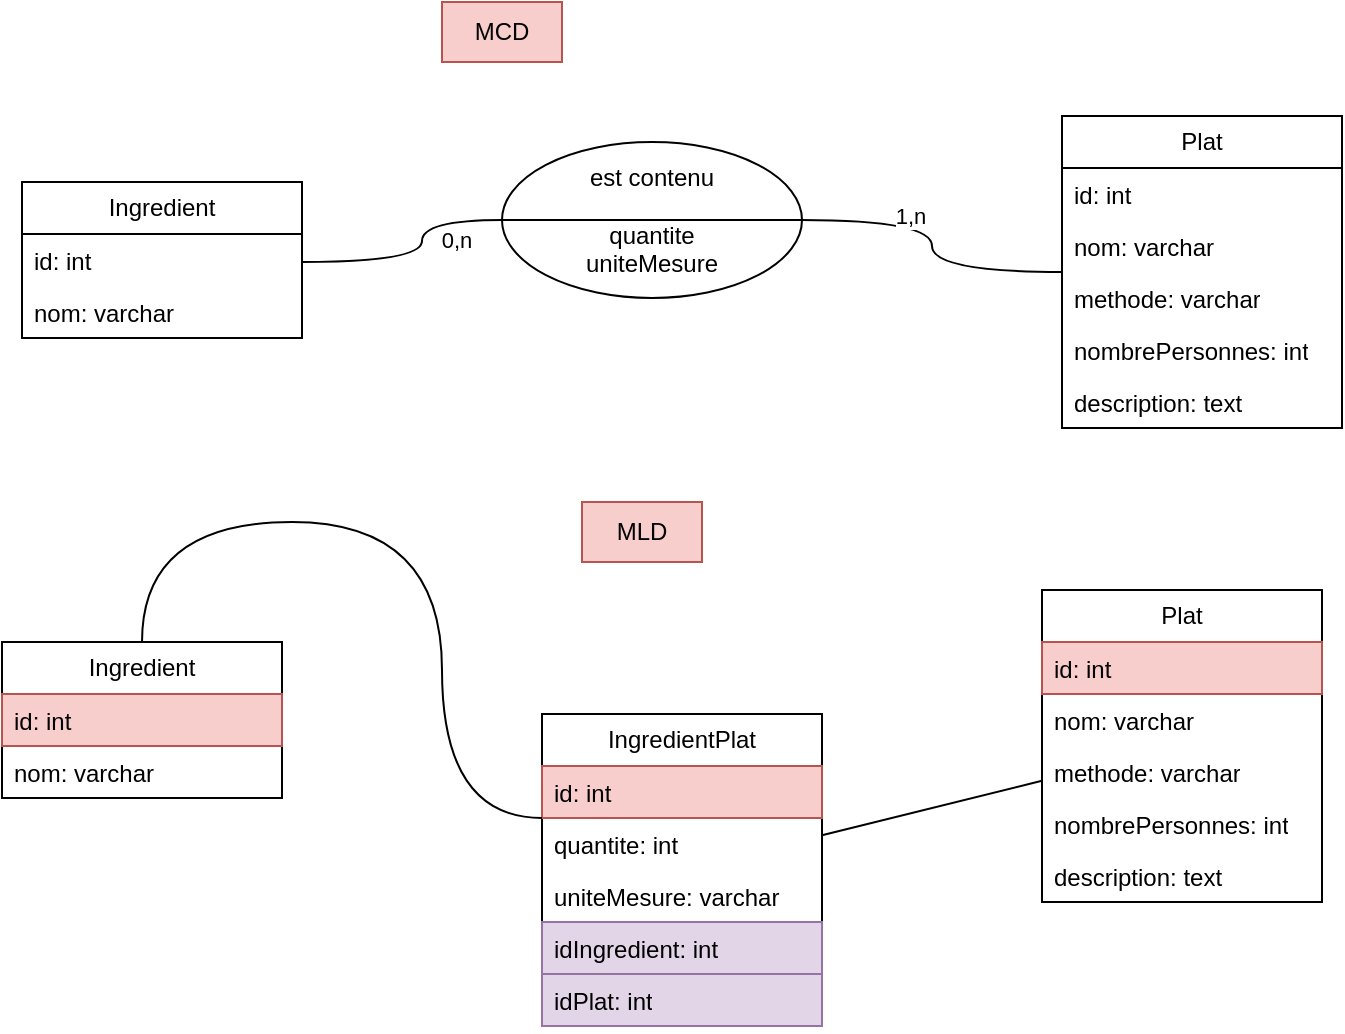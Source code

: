 <mxfile version="24.4.0" type="device" pages="3">
  <diagram name="exercice 2" id="755x-GEEBEZUctSTXOVb">
    <mxGraphModel dx="1036" dy="614" grid="1" gridSize="10" guides="1" tooltips="1" connect="1" arrows="1" fold="1" page="1" pageScale="1" pageWidth="850" pageHeight="1100" math="0" shadow="0">
      <root>
        <mxCell id="0" />
        <mxCell id="1" parent="0" />
        <mxCell id="w4UnVxj4A7zR07mXOt36-1" value="Ingredient" style="swimlane;fontStyle=0;childLayout=stackLayout;horizontal=1;startSize=26;fillColor=none;horizontalStack=0;resizeParent=1;resizeParentMax=0;resizeLast=0;collapsible=1;marginBottom=0;whiteSpace=wrap;html=1;" parent="1" vertex="1">
          <mxGeometry x="50" y="180" width="140" height="78" as="geometry" />
        </mxCell>
        <mxCell id="w4UnVxj4A7zR07mXOt36-2" value="id: int" style="text;strokeColor=none;fillColor=none;align=left;verticalAlign=top;spacingLeft=4;spacingRight=4;overflow=hidden;rotatable=0;points=[[0,0.5],[1,0.5]];portConstraint=eastwest;whiteSpace=wrap;html=1;" parent="w4UnVxj4A7zR07mXOt36-1" vertex="1">
          <mxGeometry y="26" width="140" height="26" as="geometry" />
        </mxCell>
        <mxCell id="w4UnVxj4A7zR07mXOt36-3" value="nom: varchar" style="text;strokeColor=none;fillColor=none;align=left;verticalAlign=top;spacingLeft=4;spacingRight=4;overflow=hidden;rotatable=0;points=[[0,0.5],[1,0.5]];portConstraint=eastwest;whiteSpace=wrap;html=1;" parent="w4UnVxj4A7zR07mXOt36-1" vertex="1">
          <mxGeometry y="52" width="140" height="26" as="geometry" />
        </mxCell>
        <mxCell id="w4UnVxj4A7zR07mXOt36-5" value="Plat" style="swimlane;fontStyle=0;childLayout=stackLayout;horizontal=1;startSize=26;fillColor=none;horizontalStack=0;resizeParent=1;resizeParentMax=0;resizeLast=0;collapsible=1;marginBottom=0;whiteSpace=wrap;html=1;" parent="1" vertex="1">
          <mxGeometry x="570" y="147" width="140" height="156" as="geometry" />
        </mxCell>
        <mxCell id="w4UnVxj4A7zR07mXOt36-6" value="id: int" style="text;strokeColor=none;fillColor=none;align=left;verticalAlign=top;spacingLeft=4;spacingRight=4;overflow=hidden;rotatable=0;points=[[0,0.5],[1,0.5]];portConstraint=eastwest;whiteSpace=wrap;html=1;" parent="w4UnVxj4A7zR07mXOt36-5" vertex="1">
          <mxGeometry y="26" width="140" height="26" as="geometry" />
        </mxCell>
        <mxCell id="w4UnVxj4A7zR07mXOt36-7" value="nom: varchar" style="text;strokeColor=none;fillColor=none;align=left;verticalAlign=top;spacingLeft=4;spacingRight=4;overflow=hidden;rotatable=0;points=[[0,0.5],[1,0.5]];portConstraint=eastwest;whiteSpace=wrap;html=1;" parent="w4UnVxj4A7zR07mXOt36-5" vertex="1">
          <mxGeometry y="52" width="140" height="26" as="geometry" />
        </mxCell>
        <mxCell id="w4UnVxj4A7zR07mXOt36-8" value="methode: varchar" style="text;strokeColor=none;fillColor=none;align=left;verticalAlign=top;spacingLeft=4;spacingRight=4;overflow=hidden;rotatable=0;points=[[0,0.5],[1,0.5]];portConstraint=eastwest;whiteSpace=wrap;html=1;" parent="w4UnVxj4A7zR07mXOt36-5" vertex="1">
          <mxGeometry y="78" width="140" height="26" as="geometry" />
        </mxCell>
        <mxCell id="w4UnVxj4A7zR07mXOt36-36" value="nombrePersonnes: int" style="text;strokeColor=none;fillColor=none;align=left;verticalAlign=top;spacingLeft=4;spacingRight=4;overflow=hidden;rotatable=0;points=[[0,0.5],[1,0.5]];portConstraint=eastwest;whiteSpace=wrap;html=1;" parent="w4UnVxj4A7zR07mXOt36-5" vertex="1">
          <mxGeometry y="104" width="140" height="26" as="geometry" />
        </mxCell>
        <mxCell id="w4UnVxj4A7zR07mXOt36-34" value="description: text" style="text;strokeColor=none;fillColor=none;align=left;verticalAlign=top;spacingLeft=4;spacingRight=4;overflow=hidden;rotatable=0;points=[[0,0.5],[1,0.5]];portConstraint=eastwest;whiteSpace=wrap;html=1;" parent="w4UnVxj4A7zR07mXOt36-5" vertex="1">
          <mxGeometry y="130" width="140" height="26" as="geometry" />
        </mxCell>
        <mxCell id="w4UnVxj4A7zR07mXOt36-9" value="est contenu&lt;div&gt;&lt;br&gt;&lt;/div&gt;&lt;div&gt;quantite&lt;/div&gt;&lt;div&gt;uniteMesure&lt;/div&gt;" style="shape=lineEllipse;perimeter=ellipsePerimeter;whiteSpace=wrap;html=1;backgroundOutline=1;" parent="1" vertex="1">
          <mxGeometry x="290" y="160" width="150" height="78" as="geometry" />
        </mxCell>
        <mxCell id="w4UnVxj4A7zR07mXOt36-10" value="" style="endArrow=none;html=1;rounded=0;edgeStyle=orthogonalEdgeStyle;curved=1;" parent="1" source="w4UnVxj4A7zR07mXOt36-9" target="w4UnVxj4A7zR07mXOt36-5" edge="1">
          <mxGeometry width="50" height="50" relative="1" as="geometry">
            <mxPoint x="400" y="330" as="sourcePoint" />
            <mxPoint x="450" y="280" as="targetPoint" />
          </mxGeometry>
        </mxCell>
        <mxCell id="w4UnVxj4A7zR07mXOt36-11" value="1,n" style="edgeLabel;html=1;align=center;verticalAlign=middle;resizable=0;points=[];" parent="w4UnVxj4A7zR07mXOt36-10" vertex="1" connectable="0">
          <mxGeometry x="-0.309" y="2" relative="1" as="geometry">
            <mxPoint as="offset" />
          </mxGeometry>
        </mxCell>
        <mxCell id="w4UnVxj4A7zR07mXOt36-12" value="" style="endArrow=none;html=1;rounded=0;endFill=0;edgeStyle=orthogonalEdgeStyle;curved=1;" parent="1" source="w4UnVxj4A7zR07mXOt36-1" target="w4UnVxj4A7zR07mXOt36-9" edge="1">
          <mxGeometry width="50" height="50" relative="1" as="geometry">
            <mxPoint x="340" y="384.034" as="sourcePoint" />
            <mxPoint x="455" y="270" as="targetPoint" />
            <Array as="points">
              <mxPoint x="250" y="220" />
            </Array>
          </mxGeometry>
        </mxCell>
        <mxCell id="w4UnVxj4A7zR07mXOt36-13" value="0,n" style="edgeLabel;html=1;align=center;verticalAlign=middle;resizable=0;points=[];" parent="w4UnVxj4A7zR07mXOt36-12" vertex="1" connectable="0">
          <mxGeometry x="0.174" y="-17" relative="1" as="geometry">
            <mxPoint as="offset" />
          </mxGeometry>
        </mxCell>
        <mxCell id="w4UnVxj4A7zR07mXOt36-16" value="MCD" style="text;html=1;align=center;verticalAlign=middle;whiteSpace=wrap;rounded=0;fillColor=#f8cecc;strokeColor=#b85450;" parent="1" vertex="1">
          <mxGeometry x="260" y="90" width="60" height="30" as="geometry" />
        </mxCell>
        <mxCell id="w4UnVxj4A7zR07mXOt36-17" value="MLD" style="text;html=1;align=center;verticalAlign=middle;whiteSpace=wrap;rounded=0;fillColor=#f8cecc;strokeColor=#b85450;" parent="1" vertex="1">
          <mxGeometry x="330" y="340" width="60" height="30" as="geometry" />
        </mxCell>
        <mxCell id="w4UnVxj4A7zR07mXOt36-18" value="Ingredient" style="swimlane;fontStyle=0;childLayout=stackLayout;horizontal=1;startSize=26;fillColor=none;horizontalStack=0;resizeParent=1;resizeParentMax=0;resizeLast=0;collapsible=1;marginBottom=0;whiteSpace=wrap;html=1;" parent="1" vertex="1">
          <mxGeometry x="40" y="410" width="140" height="78" as="geometry" />
        </mxCell>
        <mxCell id="w4UnVxj4A7zR07mXOt36-19" value="id: int" style="text;strokeColor=#b85450;fillColor=#f8cecc;align=left;verticalAlign=top;spacingLeft=4;spacingRight=4;overflow=hidden;rotatable=0;points=[[0,0.5],[1,0.5]];portConstraint=eastwest;whiteSpace=wrap;html=1;" parent="w4UnVxj4A7zR07mXOt36-18" vertex="1">
          <mxGeometry y="26" width="140" height="26" as="geometry" />
        </mxCell>
        <mxCell id="w4UnVxj4A7zR07mXOt36-20" value="nom: varchar" style="text;strokeColor=none;fillColor=none;align=left;verticalAlign=top;spacingLeft=4;spacingRight=4;overflow=hidden;rotatable=0;points=[[0,0.5],[1,0.5]];portConstraint=eastwest;whiteSpace=wrap;html=1;" parent="w4UnVxj4A7zR07mXOt36-18" vertex="1">
          <mxGeometry y="52" width="140" height="26" as="geometry" />
        </mxCell>
        <mxCell id="w4UnVxj4A7zR07mXOt36-21" value="Plat" style="swimlane;fontStyle=0;childLayout=stackLayout;horizontal=1;startSize=26;fillColor=none;horizontalStack=0;resizeParent=1;resizeParentMax=0;resizeLast=0;collapsible=1;marginBottom=0;whiteSpace=wrap;html=1;" parent="1" vertex="1">
          <mxGeometry x="560" y="384" width="140" height="156" as="geometry" />
        </mxCell>
        <mxCell id="w4UnVxj4A7zR07mXOt36-22" value="id: int" style="text;strokeColor=#b85450;fillColor=#f8cecc;align=left;verticalAlign=top;spacingLeft=4;spacingRight=4;overflow=hidden;rotatable=0;points=[[0,0.5],[1,0.5]];portConstraint=eastwest;whiteSpace=wrap;html=1;" parent="w4UnVxj4A7zR07mXOt36-21" vertex="1">
          <mxGeometry y="26" width="140" height="26" as="geometry" />
        </mxCell>
        <mxCell id="w4UnVxj4A7zR07mXOt36-23" value="nom: varchar" style="text;strokeColor=none;fillColor=none;align=left;verticalAlign=top;spacingLeft=4;spacingRight=4;overflow=hidden;rotatable=0;points=[[0,0.5],[1,0.5]];portConstraint=eastwest;whiteSpace=wrap;html=1;" parent="w4UnVxj4A7zR07mXOt36-21" vertex="1">
          <mxGeometry y="52" width="140" height="26" as="geometry" />
        </mxCell>
        <mxCell id="w4UnVxj4A7zR07mXOt36-35" value="methode: varchar" style="text;strokeColor=none;fillColor=none;align=left;verticalAlign=top;spacingLeft=4;spacingRight=4;overflow=hidden;rotatable=0;points=[[0,0.5],[1,0.5]];portConstraint=eastwest;whiteSpace=wrap;html=1;" parent="w4UnVxj4A7zR07mXOt36-21" vertex="1">
          <mxGeometry y="78" width="140" height="26" as="geometry" />
        </mxCell>
        <mxCell id="w4UnVxj4A7zR07mXOt36-37" value="nombrePersonnes: int" style="text;strokeColor=none;fillColor=none;align=left;verticalAlign=top;spacingLeft=4;spacingRight=4;overflow=hidden;rotatable=0;points=[[0,0.5],[1,0.5]];portConstraint=eastwest;whiteSpace=wrap;html=1;" parent="w4UnVxj4A7zR07mXOt36-21" vertex="1">
          <mxGeometry y="104" width="140" height="26" as="geometry" />
        </mxCell>
        <mxCell id="w4UnVxj4A7zR07mXOt36-24" value="description: text" style="text;strokeColor=none;fillColor=none;align=left;verticalAlign=top;spacingLeft=4;spacingRight=4;overflow=hidden;rotatable=0;points=[[0,0.5],[1,0.5]];portConstraint=eastwest;whiteSpace=wrap;html=1;" parent="w4UnVxj4A7zR07mXOt36-21" vertex="1">
          <mxGeometry y="130" width="140" height="26" as="geometry" />
        </mxCell>
        <mxCell id="w4UnVxj4A7zR07mXOt36-25" value="IngredientPlat" style="swimlane;fontStyle=0;childLayout=stackLayout;horizontal=1;startSize=26;horizontalStack=0;resizeParent=1;resizeParentMax=0;resizeLast=0;collapsible=1;marginBottom=0;whiteSpace=wrap;html=1;" parent="1" vertex="1">
          <mxGeometry x="310" y="446" width="140" height="156" as="geometry" />
        </mxCell>
        <mxCell id="w4UnVxj4A7zR07mXOt36-26" value="id: int" style="text;strokeColor=#b85450;fillColor=#f8cecc;align=left;verticalAlign=top;spacingLeft=4;spacingRight=4;overflow=hidden;rotatable=0;points=[[0,0.5],[1,0.5]];portConstraint=eastwest;whiteSpace=wrap;html=1;" parent="w4UnVxj4A7zR07mXOt36-25" vertex="1">
          <mxGeometry y="26" width="140" height="26" as="geometry" />
        </mxCell>
        <mxCell id="w4UnVxj4A7zR07mXOt36-33" value="quantite: int" style="text;align=left;verticalAlign=top;spacingLeft=4;spacingRight=4;overflow=hidden;rotatable=0;points=[[0,0.5],[1,0.5]];portConstraint=eastwest;whiteSpace=wrap;html=1;" parent="w4UnVxj4A7zR07mXOt36-25" vertex="1">
          <mxGeometry y="52" width="140" height="26" as="geometry" />
        </mxCell>
        <mxCell id="ce05iss7YaZeSaCYczuI-6" value="uniteMesure: varchar" style="text;align=left;verticalAlign=top;spacingLeft=4;spacingRight=4;overflow=hidden;rotatable=0;points=[[0,0.5],[1,0.5]];portConstraint=eastwest;whiteSpace=wrap;html=1;" parent="w4UnVxj4A7zR07mXOt36-25" vertex="1">
          <mxGeometry y="78" width="140" height="26" as="geometry" />
        </mxCell>
        <mxCell id="w4UnVxj4A7zR07mXOt36-27" value="idIngredient: int" style="text;strokeColor=#9673a6;fillColor=#e1d5e7;align=left;verticalAlign=top;spacingLeft=4;spacingRight=4;overflow=hidden;rotatable=0;points=[[0,0.5],[1,0.5]];portConstraint=eastwest;whiteSpace=wrap;html=1;" parent="w4UnVxj4A7zR07mXOt36-25" vertex="1">
          <mxGeometry y="104" width="140" height="26" as="geometry" />
        </mxCell>
        <mxCell id="w4UnVxj4A7zR07mXOt36-28" value="idPlat: int" style="text;strokeColor=#9673a6;fillColor=#e1d5e7;align=left;verticalAlign=top;spacingLeft=4;spacingRight=4;overflow=hidden;rotatable=0;points=[[0,0.5],[1,0.5]];portConstraint=eastwest;whiteSpace=wrap;html=1;" parent="w4UnVxj4A7zR07mXOt36-25" vertex="1">
          <mxGeometry y="130" width="140" height="26" as="geometry" />
        </mxCell>
        <mxCell id="w4UnVxj4A7zR07mXOt36-29" value="" style="endArrow=none;html=1;rounded=0;endFill=0;edgeStyle=orthogonalEdgeStyle;curved=1;" parent="1" source="w4UnVxj4A7zR07mXOt36-18" target="w4UnVxj4A7zR07mXOt36-25" edge="1">
          <mxGeometry width="50" height="50" relative="1" as="geometry">
            <mxPoint x="200" y="230" as="sourcePoint" />
            <mxPoint x="300" y="209" as="targetPoint" />
            <Array as="points">
              <mxPoint x="110" y="350" />
              <mxPoint x="260" y="350" />
              <mxPoint x="260" y="498" />
            </Array>
          </mxGeometry>
        </mxCell>
        <mxCell id="w4UnVxj4A7zR07mXOt36-32" value="" style="endArrow=none;html=1;rounded=0;" parent="1" source="w4UnVxj4A7zR07mXOt36-25" target="w4UnVxj4A7zR07mXOt36-21" edge="1">
          <mxGeometry width="50" height="50" relative="1" as="geometry">
            <mxPoint x="400" y="340" as="sourcePoint" />
            <mxPoint x="450" y="290" as="targetPoint" />
          </mxGeometry>
        </mxCell>
      </root>
    </mxGraphModel>
  </diagram>
  <diagram id="ut6XTCnSz8XDoMo3Z0UB" name="Commandes-limité">
    <mxGraphModel dx="1036" dy="614" grid="1" gridSize="10" guides="1" tooltips="1" connect="1" arrows="1" fold="1" page="1" pageScale="1" pageWidth="850" pageHeight="1100" math="0" shadow="0">
      <root>
        <mxCell id="0" />
        <mxCell id="1" parent="0" />
        <mxCell id="xuxomFSDm5s8ZNCZrlOc-1" value="Client" style="swimlane;fontStyle=0;childLayout=stackLayout;horizontal=1;startSize=26;fillColor=none;horizontalStack=0;resizeParent=1;resizeParentMax=0;resizeLast=0;collapsible=1;marginBottom=0;whiteSpace=wrap;html=1;" parent="1" vertex="1">
          <mxGeometry x="120" y="420" width="140" height="78" as="geometry" />
        </mxCell>
        <mxCell id="xuxomFSDm5s8ZNCZrlOc-2" value="id: int" style="text;strokeColor=none;fillColor=none;align=left;verticalAlign=top;spacingLeft=4;spacingRight=4;overflow=hidden;rotatable=0;points=[[0,0.5],[1,0.5]];portConstraint=eastwest;whiteSpace=wrap;html=1;" parent="xuxomFSDm5s8ZNCZrlOc-1" vertex="1">
          <mxGeometry y="26" width="140" height="26" as="geometry" />
        </mxCell>
        <mxCell id="xuxomFSDm5s8ZNCZrlOc-3" value="nom: varchar" style="text;strokeColor=none;fillColor=none;align=left;verticalAlign=top;spacingLeft=4;spacingRight=4;overflow=hidden;rotatable=0;points=[[0,0.5],[1,0.5]];portConstraint=eastwest;whiteSpace=wrap;html=1;" parent="xuxomFSDm5s8ZNCZrlOc-1" vertex="1">
          <mxGeometry y="52" width="140" height="26" as="geometry" />
        </mxCell>
        <mxCell id="xuxomFSDm5s8ZNCZrlOc-4" value="Article" style="swimlane;fontStyle=0;childLayout=stackLayout;horizontal=1;startSize=26;fillColor=none;horizontalStack=0;resizeParent=1;resizeParentMax=0;resizeLast=0;collapsible=1;marginBottom=0;whiteSpace=wrap;html=1;" parent="1" vertex="1">
          <mxGeometry x="640" y="387" width="140" height="130" as="geometry" />
        </mxCell>
        <mxCell id="xuxomFSDm5s8ZNCZrlOc-5" value="id: int" style="text;strokeColor=none;fillColor=none;align=left;verticalAlign=top;spacingLeft=4;spacingRight=4;overflow=hidden;rotatable=0;points=[[0,0.5],[1,0.5]];portConstraint=eastwest;whiteSpace=wrap;html=1;" parent="xuxomFSDm5s8ZNCZrlOc-4" vertex="1">
          <mxGeometry y="26" width="140" height="26" as="geometry" />
        </mxCell>
        <mxCell id="xuxomFSDm5s8ZNCZrlOc-6" value="nom: varchar" style="text;strokeColor=none;fillColor=none;align=left;verticalAlign=top;spacingLeft=4;spacingRight=4;overflow=hidden;rotatable=0;points=[[0,0.5],[1,0.5]];portConstraint=eastwest;whiteSpace=wrap;html=1;" parent="xuxomFSDm5s8ZNCZrlOc-4" vertex="1">
          <mxGeometry y="52" width="140" height="26" as="geometry" />
        </mxCell>
        <mxCell id="xuxomFSDm5s8ZNCZrlOc-7" value="prixUnitaire: decimal" style="text;strokeColor=none;fillColor=none;align=left;verticalAlign=top;spacingLeft=4;spacingRight=4;overflow=hidden;rotatable=0;points=[[0,0.5],[1,0.5]];portConstraint=eastwest;whiteSpace=wrap;html=1;" parent="xuxomFSDm5s8ZNCZrlOc-4" vertex="1">
          <mxGeometry y="78" width="140" height="26" as="geometry" />
        </mxCell>
        <mxCell id="xuxomFSDm5s8ZNCZrlOc-9" value="description: text" style="text;strokeColor=none;fillColor=none;align=left;verticalAlign=top;spacingLeft=4;spacingRight=4;overflow=hidden;rotatable=0;points=[[0,0.5],[1,0.5]];portConstraint=eastwest;whiteSpace=wrap;html=1;" parent="xuxomFSDm5s8ZNCZrlOc-4" vertex="1">
          <mxGeometry y="104" width="140" height="26" as="geometry" />
        </mxCell>
        <mxCell id="xuxomFSDm5s8ZNCZrlOc-10" value="commande&lt;div&gt;&lt;br&gt;&lt;/div&gt;&lt;div&gt;&lt;br&gt;&lt;/div&gt;&lt;div&gt;dateCommande&lt;/div&gt;&lt;div&gt;modePaiement&lt;/div&gt;&lt;div&gt;quantite&lt;/div&gt;" style="shape=lineEllipse;perimeter=ellipsePerimeter;whiteSpace=wrap;html=1;backgroundOutline=1;" parent="1" vertex="1">
          <mxGeometry x="360" y="400" width="150" height="110" as="geometry" />
        </mxCell>
        <mxCell id="xuxomFSDm5s8ZNCZrlOc-11" value="" style="endArrow=none;html=1;rounded=0;edgeStyle=orthogonalEdgeStyle;curved=1;" parent="1" source="xuxomFSDm5s8ZNCZrlOc-10" target="xuxomFSDm5s8ZNCZrlOc-4" edge="1">
          <mxGeometry width="50" height="50" relative="1" as="geometry">
            <mxPoint x="470" y="570" as="sourcePoint" />
            <mxPoint x="520" y="520" as="targetPoint" />
          </mxGeometry>
        </mxCell>
        <mxCell id="xuxomFSDm5s8ZNCZrlOc-28" value="0,n" style="edgeLabel;html=1;align=center;verticalAlign=middle;resizable=0;points=[];" parent="xuxomFSDm5s8ZNCZrlOc-11" vertex="1" connectable="0">
          <mxGeometry x="0.268" y="3" relative="1" as="geometry">
            <mxPoint as="offset" />
          </mxGeometry>
        </mxCell>
        <mxCell id="xuxomFSDm5s8ZNCZrlOc-13" value="" style="endArrow=none;html=1;rounded=0;endFill=0;edgeStyle=orthogonalEdgeStyle;curved=1;" parent="1" source="xuxomFSDm5s8ZNCZrlOc-1" target="xuxomFSDm5s8ZNCZrlOc-10" edge="1">
          <mxGeometry width="50" height="50" relative="1" as="geometry">
            <mxPoint x="410" y="624.034" as="sourcePoint" />
            <mxPoint x="525" y="510" as="targetPoint" />
            <Array as="points">
              <mxPoint x="320" y="460" />
            </Array>
          </mxGeometry>
        </mxCell>
        <mxCell id="xuxomFSDm5s8ZNCZrlOc-27" value="1,n" style="edgeLabel;html=1;align=center;verticalAlign=middle;resizable=0;points=[];" parent="xuxomFSDm5s8ZNCZrlOc-13" vertex="1" connectable="0">
          <mxGeometry x="-0.157" y="8" relative="1" as="geometry">
            <mxPoint x="-11" y="-13" as="offset" />
          </mxGeometry>
        </mxCell>
        <mxCell id="xuxomFSDm5s8ZNCZrlOc-15" value="MCD" style="text;html=1;align=center;verticalAlign=middle;whiteSpace=wrap;rounded=0;fillColor=#f8cecc;strokeColor=#b85450;" parent="1" vertex="1">
          <mxGeometry x="180" y="90" width="60" height="30" as="geometry" />
        </mxCell>
        <mxCell id="xuxomFSDm5s8ZNCZrlOc-16" value="Magasin" style="swimlane;fontStyle=0;childLayout=stackLayout;horizontal=1;startSize=26;fillColor=none;horizontalStack=0;resizeParent=1;resizeParentMax=0;resizeLast=0;collapsible=1;marginBottom=0;whiteSpace=wrap;html=1;" parent="1" vertex="1">
          <mxGeometry x="390" y="130" width="140" height="78" as="geometry" />
        </mxCell>
        <mxCell id="xuxomFSDm5s8ZNCZrlOc-17" value="id: int" style="text;strokeColor=none;fillColor=none;align=left;verticalAlign=top;spacingLeft=4;spacingRight=4;overflow=hidden;rotatable=0;points=[[0,0.5],[1,0.5]];portConstraint=eastwest;whiteSpace=wrap;html=1;" parent="xuxomFSDm5s8ZNCZrlOc-16" vertex="1">
          <mxGeometry y="26" width="140" height="26" as="geometry" />
        </mxCell>
        <mxCell id="xuxomFSDm5s8ZNCZrlOc-18" value="nom: varchar" style="text;strokeColor=none;fillColor=none;align=left;verticalAlign=top;spacingLeft=4;spacingRight=4;overflow=hidden;rotatable=0;points=[[0,0.5],[1,0.5]];portConstraint=eastwest;whiteSpace=wrap;html=1;" parent="xuxomFSDm5s8ZNCZrlOc-16" vertex="1">
          <mxGeometry y="52" width="140" height="26" as="geometry" />
        </mxCell>
        <mxCell id="xuxomFSDm5s8ZNCZrlOc-20" value="" style="endArrow=none;html=1;rounded=0;endFill=0;" parent="1" source="xuxomFSDm5s8ZNCZrlOc-23" target="xuxomFSDm5s8ZNCZrlOc-16" edge="1">
          <mxGeometry width="50" height="50" relative="1" as="geometry">
            <mxPoint x="280" y="250" as="sourcePoint" />
            <mxPoint x="370" y="449" as="targetPoint" />
          </mxGeometry>
        </mxCell>
        <mxCell id="xuxomFSDm5s8ZNCZrlOc-25" value="1,n" style="edgeLabel;html=1;align=center;verticalAlign=middle;resizable=0;points=[];" parent="xuxomFSDm5s8ZNCZrlOc-20" vertex="1" connectable="0">
          <mxGeometry x="-0.058" relative="1" as="geometry">
            <mxPoint as="offset" />
          </mxGeometry>
        </mxCell>
        <mxCell id="xuxomFSDm5s8ZNCZrlOc-23" value="vend&lt;div&gt;&lt;br&gt;&lt;/div&gt;&lt;div&gt;&lt;br&gt;&lt;/div&gt;" style="shape=lineEllipse;perimeter=ellipsePerimeter;whiteSpace=wrap;html=1;backgroundOutline=1;" parent="1" vertex="1">
          <mxGeometry x="650" y="190" width="150" height="78" as="geometry" />
        </mxCell>
        <mxCell id="xuxomFSDm5s8ZNCZrlOc-24" value="" style="endArrow=none;html=1;rounded=0;endFill=0;" parent="1" source="xuxomFSDm5s8ZNCZrlOc-23" target="xuxomFSDm5s8ZNCZrlOc-4" edge="1">
          <mxGeometry width="50" height="50" relative="1" as="geometry">
            <mxPoint x="250" y="241" as="sourcePoint" />
            <mxPoint x="420" y="247" as="targetPoint" />
          </mxGeometry>
        </mxCell>
        <mxCell id="xuxomFSDm5s8ZNCZrlOc-26" value="1,n" style="edgeLabel;html=1;align=center;verticalAlign=middle;resizable=0;points=[];" parent="xuxomFSDm5s8ZNCZrlOc-24" vertex="1" connectable="0">
          <mxGeometry x="0.036" y="2" relative="1" as="geometry">
            <mxPoint x="1" as="offset" />
          </mxGeometry>
        </mxCell>
        <mxCell id="xuxomFSDm5s8ZNCZrlOc-29" value="MLD" style="text;html=1;align=center;verticalAlign=middle;whiteSpace=wrap;rounded=0;fillColor=#f8cecc;strokeColor=#b85450;" parent="1" vertex="1">
          <mxGeometry x="160" y="540" width="60" height="30" as="geometry" />
        </mxCell>
        <mxCell id="xuxomFSDm5s8ZNCZrlOc-30" value="Client" style="swimlane;fontStyle=0;childLayout=stackLayout;horizontal=1;startSize=26;fillColor=none;horizontalStack=0;resizeParent=1;resizeParentMax=0;resizeLast=0;collapsible=1;marginBottom=0;whiteSpace=wrap;html=1;" parent="1" vertex="1">
          <mxGeometry x="120" y="653" width="140" height="78" as="geometry" />
        </mxCell>
        <mxCell id="xuxomFSDm5s8ZNCZrlOc-31" value="id: int" style="text;strokeColor=#b85450;fillColor=#f8cecc;align=left;verticalAlign=top;spacingLeft=4;spacingRight=4;overflow=hidden;rotatable=0;points=[[0,0.5],[1,0.5]];portConstraint=eastwest;whiteSpace=wrap;html=1;" parent="xuxomFSDm5s8ZNCZrlOc-30" vertex="1">
          <mxGeometry y="26" width="140" height="26" as="geometry" />
        </mxCell>
        <mxCell id="xuxomFSDm5s8ZNCZrlOc-32" value="nom: varchar" style="text;strokeColor=none;fillColor=none;align=left;verticalAlign=top;spacingLeft=4;spacingRight=4;overflow=hidden;rotatable=0;points=[[0,0.5],[1,0.5]];portConstraint=eastwest;whiteSpace=wrap;html=1;" parent="xuxomFSDm5s8ZNCZrlOc-30" vertex="1">
          <mxGeometry y="52" width="140" height="26" as="geometry" />
        </mxCell>
        <mxCell id="xuxomFSDm5s8ZNCZrlOc-33" value="Article" style="swimlane;fontStyle=0;childLayout=stackLayout;horizontal=1;startSize=26;fillColor=none;horizontalStack=0;resizeParent=1;resizeParentMax=0;resizeLast=0;collapsible=1;marginBottom=0;whiteSpace=wrap;html=1;" parent="1" vertex="1">
          <mxGeometry x="640" y="620" width="140" height="130" as="geometry" />
        </mxCell>
        <mxCell id="xuxomFSDm5s8ZNCZrlOc-34" value="id: int" style="text;strokeColor=#b85450;fillColor=#f8cecc;align=left;verticalAlign=top;spacingLeft=4;spacingRight=4;overflow=hidden;rotatable=0;points=[[0,0.5],[1,0.5]];portConstraint=eastwest;whiteSpace=wrap;html=1;" parent="xuxomFSDm5s8ZNCZrlOc-33" vertex="1">
          <mxGeometry y="26" width="140" height="26" as="geometry" />
        </mxCell>
        <mxCell id="xuxomFSDm5s8ZNCZrlOc-35" value="nom: varchar" style="text;strokeColor=none;fillColor=none;align=left;verticalAlign=top;spacingLeft=4;spacingRight=4;overflow=hidden;rotatable=0;points=[[0,0.5],[1,0.5]];portConstraint=eastwest;whiteSpace=wrap;html=1;" parent="xuxomFSDm5s8ZNCZrlOc-33" vertex="1">
          <mxGeometry y="52" width="140" height="26" as="geometry" />
        </mxCell>
        <mxCell id="xuxomFSDm5s8ZNCZrlOc-36" value="prixUnitaire: decimal" style="text;strokeColor=none;fillColor=none;align=left;verticalAlign=top;spacingLeft=4;spacingRight=4;overflow=hidden;rotatable=0;points=[[0,0.5],[1,0.5]];portConstraint=eastwest;whiteSpace=wrap;html=1;" parent="xuxomFSDm5s8ZNCZrlOc-33" vertex="1">
          <mxGeometry y="78" width="140" height="26" as="geometry" />
        </mxCell>
        <mxCell id="xuxomFSDm5s8ZNCZrlOc-37" value="description: text" style="text;strokeColor=none;fillColor=none;align=left;verticalAlign=top;spacingLeft=4;spacingRight=4;overflow=hidden;rotatable=0;points=[[0,0.5],[1,0.5]];portConstraint=eastwest;whiteSpace=wrap;html=1;" parent="xuxomFSDm5s8ZNCZrlOc-33" vertex="1">
          <mxGeometry y="104" width="140" height="26" as="geometry" />
        </mxCell>
        <mxCell id="xuxomFSDm5s8ZNCZrlOc-39" value="" style="endArrow=none;html=1;rounded=0;edgeStyle=orthogonalEdgeStyle;curved=1;" parent="1" source="xuxomFSDm5s8ZNCZrlOc-43" target="xuxomFSDm5s8ZNCZrlOc-33" edge="1">
          <mxGeometry width="50" height="50" relative="1" as="geometry">
            <mxPoint x="510" y="688" as="sourcePoint" />
            <mxPoint x="520" y="753" as="targetPoint" />
          </mxGeometry>
        </mxCell>
        <mxCell id="xuxomFSDm5s8ZNCZrlOc-41" value="" style="endArrow=none;html=1;rounded=0;endFill=0;edgeStyle=orthogonalEdgeStyle;curved=1;" parent="1" source="xuxomFSDm5s8ZNCZrlOc-30" target="xuxomFSDm5s8ZNCZrlOc-43" edge="1">
          <mxGeometry width="50" height="50" relative="1" as="geometry">
            <mxPoint x="410" y="857.034" as="sourcePoint" />
            <mxPoint x="360" y="688" as="targetPoint" />
            <Array as="points">
              <mxPoint x="320" y="693" />
              <mxPoint x="320" y="635" />
            </Array>
          </mxGeometry>
        </mxCell>
        <mxCell id="xuxomFSDm5s8ZNCZrlOc-43" value="Commande" style="swimlane;fontStyle=0;childLayout=stackLayout;horizontal=1;startSize=26;fillColor=none;horizontalStack=0;resizeParent=1;resizeParentMax=0;resizeLast=0;collapsible=1;marginBottom=0;whiteSpace=wrap;html=1;" parent="1" vertex="1">
          <mxGeometry x="370" y="610" width="140" height="182" as="geometry" />
        </mxCell>
        <mxCell id="xuxomFSDm5s8ZNCZrlOc-44" value="id: int" style="text;strokeColor=#b85450;fillColor=#f8cecc;align=left;verticalAlign=top;spacingLeft=4;spacingRight=4;overflow=hidden;rotatable=0;points=[[0,0.5],[1,0.5]];portConstraint=eastwest;whiteSpace=wrap;html=1;" parent="xuxomFSDm5s8ZNCZrlOc-43" vertex="1">
          <mxGeometry y="26" width="140" height="26" as="geometry" />
        </mxCell>
        <mxCell id="xuxomFSDm5s8ZNCZrlOc-45" value="dateCommande: date" style="text;strokeColor=none;fillColor=none;align=left;verticalAlign=top;spacingLeft=4;spacingRight=4;overflow=hidden;rotatable=0;points=[[0,0.5],[1,0.5]];portConstraint=eastwest;whiteSpace=wrap;html=1;" parent="xuxomFSDm5s8ZNCZrlOc-43" vertex="1">
          <mxGeometry y="52" width="140" height="26" as="geometry" />
        </mxCell>
        <mxCell id="xuxomFSDm5s8ZNCZrlOc-46" value="modePaiement: string" style="text;strokeColor=none;fillColor=none;align=left;verticalAlign=top;spacingLeft=4;spacingRight=4;overflow=hidden;rotatable=0;points=[[0,0.5],[1,0.5]];portConstraint=eastwest;whiteSpace=wrap;html=1;" parent="xuxomFSDm5s8ZNCZrlOc-43" vertex="1">
          <mxGeometry y="78" width="140" height="26" as="geometry" />
        </mxCell>
        <mxCell id="xuxomFSDm5s8ZNCZrlOc-47" value="quantite" style="text;strokeColor=#d6b656;fillColor=#fff2cc;align=left;verticalAlign=top;spacingLeft=4;spacingRight=4;overflow=hidden;rotatable=0;points=[[0,0.5],[1,0.5]];portConstraint=eastwest;whiteSpace=wrap;html=1;" parent="xuxomFSDm5s8ZNCZrlOc-43" vertex="1">
          <mxGeometry y="104" width="140" height="26" as="geometry" />
        </mxCell>
        <mxCell id="xuxomFSDm5s8ZNCZrlOc-53" value="idClient: int" style="text;strokeColor=#9673a6;fillColor=#e1d5e7;align=left;verticalAlign=top;spacingLeft=4;spacingRight=4;overflow=hidden;rotatable=0;points=[[0,0.5],[1,0.5]];portConstraint=eastwest;whiteSpace=wrap;html=1;" parent="xuxomFSDm5s8ZNCZrlOc-43" vertex="1">
          <mxGeometry y="130" width="140" height="26" as="geometry" />
        </mxCell>
        <mxCell id="xuxomFSDm5s8ZNCZrlOc-54" value="idArticle: int" style="text;strokeColor=#9673a6;fillColor=#e1d5e7;align=left;verticalAlign=top;spacingLeft=4;spacingRight=4;overflow=hidden;rotatable=0;points=[[0,0.5],[1,0.5]];portConstraint=eastwest;whiteSpace=wrap;html=1;" parent="xuxomFSDm5s8ZNCZrlOc-43" vertex="1">
          <mxGeometry y="156" width="140" height="26" as="geometry" />
        </mxCell>
      </root>
    </mxGraphModel>
  </diagram>
  <diagram id="YYEZpJnsPDDI87CLf2D1" name="Commandes-Final">
    <mxGraphModel dx="1036" dy="614" grid="1" gridSize="10" guides="1" tooltips="1" connect="1" arrows="1" fold="1" page="1" pageScale="1" pageWidth="850" pageHeight="1100" math="0" shadow="0">
      <root>
        <mxCell id="0" />
        <mxCell id="1" parent="0" />
        <mxCell id="EAGaOYbMVTzrlodq1rYg-1" value="Client" style="swimlane;fontStyle=0;childLayout=stackLayout;horizontal=1;startSize=26;fillColor=none;horizontalStack=0;resizeParent=1;resizeParentMax=0;resizeLast=0;collapsible=1;marginBottom=0;whiteSpace=wrap;html=1;" vertex="1" parent="1">
          <mxGeometry x="80" y="133" width="140" height="78" as="geometry" />
        </mxCell>
        <mxCell id="EAGaOYbMVTzrlodq1rYg-2" value="id: int" style="text;strokeColor=none;fillColor=none;align=left;verticalAlign=top;spacingLeft=4;spacingRight=4;overflow=hidden;rotatable=0;points=[[0,0.5],[1,0.5]];portConstraint=eastwest;whiteSpace=wrap;html=1;" vertex="1" parent="EAGaOYbMVTzrlodq1rYg-1">
          <mxGeometry y="26" width="140" height="26" as="geometry" />
        </mxCell>
        <mxCell id="EAGaOYbMVTzrlodq1rYg-3" value="nom: varchar" style="text;strokeColor=none;fillColor=none;align=left;verticalAlign=top;spacingLeft=4;spacingRight=4;overflow=hidden;rotatable=0;points=[[0,0.5],[1,0.5]];portConstraint=eastwest;whiteSpace=wrap;html=1;" vertex="1" parent="EAGaOYbMVTzrlodq1rYg-1">
          <mxGeometry y="52" width="140" height="26" as="geometry" />
        </mxCell>
        <mxCell id="EAGaOYbMVTzrlodq1rYg-4" value="Article" style="swimlane;fontStyle=0;childLayout=stackLayout;horizontal=1;startSize=26;fillColor=none;horizontalStack=0;resizeParent=1;resizeParentMax=0;resizeLast=0;collapsible=1;marginBottom=0;whiteSpace=wrap;html=1;" vertex="1" parent="1">
          <mxGeometry x="680" y="107" width="140" height="130" as="geometry" />
        </mxCell>
        <mxCell id="EAGaOYbMVTzrlodq1rYg-5" value="id: int" style="text;strokeColor=none;fillColor=none;align=left;verticalAlign=top;spacingLeft=4;spacingRight=4;overflow=hidden;rotatable=0;points=[[0,0.5],[1,0.5]];portConstraint=eastwest;whiteSpace=wrap;html=1;" vertex="1" parent="EAGaOYbMVTzrlodq1rYg-4">
          <mxGeometry y="26" width="140" height="26" as="geometry" />
        </mxCell>
        <mxCell id="EAGaOYbMVTzrlodq1rYg-6" value="nom: varchar" style="text;strokeColor=none;fillColor=none;align=left;verticalAlign=top;spacingLeft=4;spacingRight=4;overflow=hidden;rotatable=0;points=[[0,0.5],[1,0.5]];portConstraint=eastwest;whiteSpace=wrap;html=1;" vertex="1" parent="EAGaOYbMVTzrlodq1rYg-4">
          <mxGeometry y="52" width="140" height="26" as="geometry" />
        </mxCell>
        <mxCell id="EAGaOYbMVTzrlodq1rYg-7" value="prixUnitaire: decimal" style="text;strokeColor=none;fillColor=none;align=left;verticalAlign=top;spacingLeft=4;spacingRight=4;overflow=hidden;rotatable=0;points=[[0,0.5],[1,0.5]];portConstraint=eastwest;whiteSpace=wrap;html=1;" vertex="1" parent="EAGaOYbMVTzrlodq1rYg-4">
          <mxGeometry y="78" width="140" height="26" as="geometry" />
        </mxCell>
        <mxCell id="EAGaOYbMVTzrlodq1rYg-8" value="description: text" style="text;strokeColor=none;fillColor=none;align=left;verticalAlign=top;spacingLeft=4;spacingRight=4;overflow=hidden;rotatable=0;points=[[0,0.5],[1,0.5]];portConstraint=eastwest;whiteSpace=wrap;html=1;" vertex="1" parent="EAGaOYbMVTzrlodq1rYg-4">
          <mxGeometry y="104" width="140" height="26" as="geometry" />
        </mxCell>
        <mxCell id="EAGaOYbMVTzrlodq1rYg-9" value="fait&lt;div&gt;&lt;br&gt;&lt;/div&gt;&lt;div&gt;&lt;br&gt;&lt;/div&gt;" style="shape=lineEllipse;perimeter=ellipsePerimeter;whiteSpace=wrap;html=1;backgroundOutline=1;" vertex="1" parent="1">
          <mxGeometry x="90" y="270" width="150" height="110" as="geometry" />
        </mxCell>
        <mxCell id="EAGaOYbMVTzrlodq1rYg-10" value="" style="endArrow=none;html=1;rounded=0;" edge="1" parent="1" source="EAGaOYbMVTzrlodq1rYg-9" target="EAGaOYbMVTzrlodq1rYg-14">
          <mxGeometry width="50" height="50" relative="1" as="geometry">
            <mxPoint x="430" y="283" as="sourcePoint" />
            <mxPoint x="490" y="370" as="targetPoint" />
          </mxGeometry>
        </mxCell>
        <mxCell id="EAGaOYbMVTzrlodq1rYg-11" value="1,1" style="edgeLabel;html=1;align=center;verticalAlign=middle;resizable=0;points=[];" vertex="1" connectable="0" parent="EAGaOYbMVTzrlodq1rYg-10">
          <mxGeometry x="0.268" y="3" relative="1" as="geometry">
            <mxPoint as="offset" />
          </mxGeometry>
        </mxCell>
        <mxCell id="EAGaOYbMVTzrlodq1rYg-12" value="" style="endArrow=none;html=1;rounded=0;endFill=0;" edge="1" parent="1" source="EAGaOYbMVTzrlodq1rYg-1" target="EAGaOYbMVTzrlodq1rYg-9">
          <mxGeometry width="50" height="50" relative="1" as="geometry">
            <mxPoint x="370" y="337.034" as="sourcePoint" />
            <mxPoint x="485" y="223" as="targetPoint" />
          </mxGeometry>
        </mxCell>
        <mxCell id="EAGaOYbMVTzrlodq1rYg-13" value="1,n" style="edgeLabel;html=1;align=center;verticalAlign=middle;resizable=0;points=[];" vertex="1" connectable="0" parent="EAGaOYbMVTzrlodq1rYg-12">
          <mxGeometry x="-0.157" y="8" relative="1" as="geometry">
            <mxPoint x="-11" y="7" as="offset" />
          </mxGeometry>
        </mxCell>
        <mxCell id="EAGaOYbMVTzrlodq1rYg-14" value="Commande" style="swimlane;fontStyle=0;childLayout=stackLayout;horizontal=1;startSize=26;fillColor=none;horizontalStack=0;resizeParent=1;resizeParentMax=0;resizeLast=0;collapsible=1;marginBottom=0;whiteSpace=wrap;html=1;" vertex="1" parent="1">
          <mxGeometry x="360" y="220" width="255" height="128" as="geometry" />
        </mxCell>
        <mxCell id="EAGaOYbMVTzrlodq1rYg-15" value="id: int" style="text;strokeColor=none;fillColor=none;align=left;verticalAlign=top;spacingLeft=4;spacingRight=4;overflow=hidden;rotatable=0;points=[[0,0.5],[1,0.5]];portConstraint=eastwest;whiteSpace=wrap;html=1;" vertex="1" parent="EAGaOYbMVTzrlodq1rYg-14">
          <mxGeometry y="26" width="255" height="26" as="geometry" />
        </mxCell>
        <mxCell id="EAGaOYbMVTzrlodq1rYg-23" value="date: datetime" style="text;strokeColor=none;fillColor=none;align=left;verticalAlign=top;spacingLeft=4;spacingRight=4;overflow=hidden;rotatable=0;points=[[0,0.5],[1,0.5]];portConstraint=eastwest;whiteSpace=wrap;html=1;" vertex="1" parent="EAGaOYbMVTzrlodq1rYg-14">
          <mxGeometry y="52" width="255" height="24" as="geometry" />
        </mxCell>
        <mxCell id="EAGaOYbMVTzrlodq1rYg-24" value="numeroCommande: datetime" style="text;strokeColor=none;fillColor=none;align=left;verticalAlign=top;spacingLeft=4;spacingRight=4;overflow=hidden;rotatable=0;points=[[0,0.5],[1,0.5]];portConstraint=eastwest;whiteSpace=wrap;html=1;" vertex="1" parent="EAGaOYbMVTzrlodq1rYg-14">
          <mxGeometry y="76" width="255" height="26" as="geometry" />
        </mxCell>
        <mxCell id="EAGaOYbMVTzrlodq1rYg-25" value="modePaiement: varchar" style="text;strokeColor=none;fillColor=none;align=left;verticalAlign=top;spacingLeft=4;spacingRight=4;overflow=hidden;rotatable=0;points=[[0,0.5],[1,0.5]];portConstraint=eastwest;whiteSpace=wrap;html=1;" vertex="1" parent="EAGaOYbMVTzrlodq1rYg-14">
          <mxGeometry y="102" width="255" height="26" as="geometry" />
        </mxCell>
        <mxCell id="EAGaOYbMVTzrlodq1rYg-17" value="&lt;div&gt;contient&lt;/div&gt;&lt;div&gt;&lt;br&gt;&lt;/div&gt;&lt;div&gt;quantite&lt;/div&gt;" style="shape=lineEllipse;perimeter=ellipsePerimeter;whiteSpace=wrap;html=1;backgroundOutline=1;" vertex="1" parent="1">
          <mxGeometry x="690" y="360" width="150" height="110" as="geometry" />
        </mxCell>
        <mxCell id="EAGaOYbMVTzrlodq1rYg-18" value="" style="endArrow=none;html=1;rounded=0;" edge="1" parent="1" source="EAGaOYbMVTzrlodq1rYg-14" target="EAGaOYbMVTzrlodq1rYg-17">
          <mxGeometry width="50" height="50" relative="1" as="geometry">
            <mxPoint x="400" y="320" as="sourcePoint" />
            <mxPoint x="450" y="270" as="targetPoint" />
          </mxGeometry>
        </mxCell>
        <mxCell id="EAGaOYbMVTzrlodq1rYg-20" value="1,n" style="edgeLabel;html=1;align=center;verticalAlign=middle;resizable=0;points=[];" vertex="1" connectable="0" parent="EAGaOYbMVTzrlodq1rYg-18">
          <mxGeometry x="0.168" y="-1" relative="1" as="geometry">
            <mxPoint as="offset" />
          </mxGeometry>
        </mxCell>
        <mxCell id="EAGaOYbMVTzrlodq1rYg-19" value="" style="endArrow=none;html=1;rounded=0;" edge="1" parent="1" source="EAGaOYbMVTzrlodq1rYg-17" target="EAGaOYbMVTzrlodq1rYg-4">
          <mxGeometry width="50" height="50" relative="1" as="geometry">
            <mxPoint x="408" y="450" as="sourcePoint" />
            <mxPoint x="488" y="378" as="targetPoint" />
          </mxGeometry>
        </mxCell>
        <mxCell id="EAGaOYbMVTzrlodq1rYg-21" value="0,n" style="edgeLabel;html=1;align=center;verticalAlign=middle;resizable=0;points=[];" vertex="1" connectable="0" parent="EAGaOYbMVTzrlodq1rYg-19">
          <mxGeometry x="0.245" y="-1" relative="1" as="geometry">
            <mxPoint as="offset" />
          </mxGeometry>
        </mxCell>
        <mxCell id="EAGaOYbMVTzrlodq1rYg-22" value="MCD" style="text;html=1;align=center;verticalAlign=middle;whiteSpace=wrap;rounded=0;fillColor=#f8cecc;strokeColor=#b85450;" vertex="1" parent="1">
          <mxGeometry x="410" y="90" width="60" height="30" as="geometry" />
        </mxCell>
        <mxCell id="EAGaOYbMVTzrlodq1rYg-26" value="MLD" style="text;html=1;align=center;verticalAlign=middle;whiteSpace=wrap;rounded=0;fillColor=#f8cecc;strokeColor=#b85450;" vertex="1" parent="1">
          <mxGeometry x="430" y="420" width="60" height="30" as="geometry" />
        </mxCell>
        <mxCell id="EAGaOYbMVTzrlodq1rYg-27" value="Client" style="swimlane;fontStyle=0;childLayout=stackLayout;horizontal=1;startSize=26;fillColor=none;horizontalStack=0;resizeParent=1;resizeParentMax=0;resizeLast=0;collapsible=1;marginBottom=0;whiteSpace=wrap;html=1;" vertex="1" parent="1">
          <mxGeometry x="20" y="420" width="140" height="78" as="geometry" />
        </mxCell>
        <mxCell id="EAGaOYbMVTzrlodq1rYg-28" value="id: int" style="text;strokeColor=#b85450;fillColor=#f8cecc;align=left;verticalAlign=top;spacingLeft=4;spacingRight=4;overflow=hidden;rotatable=0;points=[[0,0.5],[1,0.5]];portConstraint=eastwest;whiteSpace=wrap;html=1;" vertex="1" parent="EAGaOYbMVTzrlodq1rYg-27">
          <mxGeometry y="26" width="140" height="26" as="geometry" />
        </mxCell>
        <mxCell id="EAGaOYbMVTzrlodq1rYg-29" value="nom: varchar" style="text;strokeColor=none;fillColor=none;align=left;verticalAlign=top;spacingLeft=4;spacingRight=4;overflow=hidden;rotatable=0;points=[[0,0.5],[1,0.5]];portConstraint=eastwest;whiteSpace=wrap;html=1;" vertex="1" parent="EAGaOYbMVTzrlodq1rYg-27">
          <mxGeometry y="52" width="140" height="26" as="geometry" />
        </mxCell>
        <mxCell id="EAGaOYbMVTzrlodq1rYg-30" value="Commande" style="swimlane;fontStyle=0;childLayout=stackLayout;horizontal=1;startSize=26;fillColor=none;horizontalStack=0;resizeParent=1;resizeParentMax=0;resizeLast=0;collapsible=1;marginBottom=0;whiteSpace=wrap;html=1;" vertex="1" parent="1">
          <mxGeometry x="37.5" y="560" width="255" height="154" as="geometry" />
        </mxCell>
        <mxCell id="EAGaOYbMVTzrlodq1rYg-31" value="id: int" style="text;strokeColor=#b85450;fillColor=#f8cecc;align=left;verticalAlign=top;spacingLeft=4;spacingRight=4;overflow=hidden;rotatable=0;points=[[0,0.5],[1,0.5]];portConstraint=eastwest;whiteSpace=wrap;html=1;" vertex="1" parent="EAGaOYbMVTzrlodq1rYg-30">
          <mxGeometry y="26" width="255" height="26" as="geometry" />
        </mxCell>
        <mxCell id="EAGaOYbMVTzrlodq1rYg-32" value="date: datetime" style="text;strokeColor=none;fillColor=none;align=left;verticalAlign=top;spacingLeft=4;spacingRight=4;overflow=hidden;rotatable=0;points=[[0,0.5],[1,0.5]];portConstraint=eastwest;whiteSpace=wrap;html=1;" vertex="1" parent="EAGaOYbMVTzrlodq1rYg-30">
          <mxGeometry y="52" width="255" height="24" as="geometry" />
        </mxCell>
        <mxCell id="EAGaOYbMVTzrlodq1rYg-33" value="numeroCommande: datetime" style="text;strokeColor=none;fillColor=none;align=left;verticalAlign=top;spacingLeft=4;spacingRight=4;overflow=hidden;rotatable=0;points=[[0,0.5],[1,0.5]];portConstraint=eastwest;whiteSpace=wrap;html=1;" vertex="1" parent="EAGaOYbMVTzrlodq1rYg-30">
          <mxGeometry y="76" width="255" height="26" as="geometry" />
        </mxCell>
        <mxCell id="EAGaOYbMVTzrlodq1rYg-34" value="modePaiement: varchar" style="text;strokeColor=none;fillColor=none;align=left;verticalAlign=top;spacingLeft=4;spacingRight=4;overflow=hidden;rotatable=0;points=[[0,0.5],[1,0.5]];portConstraint=eastwest;whiteSpace=wrap;html=1;" vertex="1" parent="EAGaOYbMVTzrlodq1rYg-30">
          <mxGeometry y="102" width="255" height="26" as="geometry" />
        </mxCell>
        <mxCell id="EAGaOYbMVTzrlodq1rYg-40" value="idClient: int" style="text;strokeColor=#9673a6;fillColor=#e1d5e7;align=left;verticalAlign=top;spacingLeft=4;spacingRight=4;overflow=hidden;rotatable=0;points=[[0,0.5],[1,0.5]];portConstraint=eastwest;whiteSpace=wrap;html=1;" vertex="1" parent="EAGaOYbMVTzrlodq1rYg-30">
          <mxGeometry y="128" width="255" height="26" as="geometry" />
        </mxCell>
        <mxCell id="EAGaOYbMVTzrlodq1rYg-35" value="Article" style="swimlane;fontStyle=0;childLayout=stackLayout;horizontal=1;startSize=26;fillColor=none;horizontalStack=0;resizeParent=1;resizeParentMax=0;resizeLast=0;collapsible=1;marginBottom=0;whiteSpace=wrap;html=1;" vertex="1" parent="1">
          <mxGeometry x="760" y="584" width="140" height="130" as="geometry" />
        </mxCell>
        <mxCell id="EAGaOYbMVTzrlodq1rYg-36" value="id: int" style="text;strokeColor=#b85450;fillColor=#f8cecc;align=left;verticalAlign=top;spacingLeft=4;spacingRight=4;overflow=hidden;rotatable=0;points=[[0,0.5],[1,0.5]];portConstraint=eastwest;whiteSpace=wrap;html=1;" vertex="1" parent="EAGaOYbMVTzrlodq1rYg-35">
          <mxGeometry y="26" width="140" height="26" as="geometry" />
        </mxCell>
        <mxCell id="EAGaOYbMVTzrlodq1rYg-37" value="nom: varchar" style="text;strokeColor=none;fillColor=none;align=left;verticalAlign=top;spacingLeft=4;spacingRight=4;overflow=hidden;rotatable=0;points=[[0,0.5],[1,0.5]];portConstraint=eastwest;whiteSpace=wrap;html=1;" vertex="1" parent="EAGaOYbMVTzrlodq1rYg-35">
          <mxGeometry y="52" width="140" height="26" as="geometry" />
        </mxCell>
        <mxCell id="EAGaOYbMVTzrlodq1rYg-38" value="prixUnitaire: decimal" style="text;strokeColor=none;fillColor=none;align=left;verticalAlign=top;spacingLeft=4;spacingRight=4;overflow=hidden;rotatable=0;points=[[0,0.5],[1,0.5]];portConstraint=eastwest;whiteSpace=wrap;html=1;" vertex="1" parent="EAGaOYbMVTzrlodq1rYg-35">
          <mxGeometry y="78" width="140" height="26" as="geometry" />
        </mxCell>
        <mxCell id="EAGaOYbMVTzrlodq1rYg-39" value="description: text" style="text;strokeColor=none;fillColor=none;align=left;verticalAlign=top;spacingLeft=4;spacingRight=4;overflow=hidden;rotatable=0;points=[[0,0.5],[1,0.5]];portConstraint=eastwest;whiteSpace=wrap;html=1;" vertex="1" parent="EAGaOYbMVTzrlodq1rYg-35">
          <mxGeometry y="104" width="140" height="26" as="geometry" />
        </mxCell>
        <mxCell id="EAGaOYbMVTzrlodq1rYg-41" value="" style="endArrow=none;html=1;rounded=0;" edge="1" parent="1" source="EAGaOYbMVTzrlodq1rYg-27" target="EAGaOYbMVTzrlodq1rYg-30">
          <mxGeometry width="50" height="50" relative="1" as="geometry">
            <mxPoint x="400" y="410" as="sourcePoint" />
            <mxPoint x="450" y="360" as="targetPoint" />
          </mxGeometry>
        </mxCell>
        <mxCell id="EAGaOYbMVTzrlodq1rYg-42" value="DetailCommande" style="swimlane;fontStyle=0;childLayout=stackLayout;horizontal=1;startSize=26;fillColor=none;horizontalStack=0;resizeParent=1;resizeParentMax=0;resizeLast=0;collapsible=1;marginBottom=0;whiteSpace=wrap;html=1;" vertex="1" parent="1">
          <mxGeometry x="435" y="520" width="255" height="130" as="geometry" />
        </mxCell>
        <mxCell id="EAGaOYbMVTzrlodq1rYg-43" value="id: int" style="text;strokeColor=#b85450;fillColor=#f8cecc;align=left;verticalAlign=top;spacingLeft=4;spacingRight=4;overflow=hidden;rotatable=0;points=[[0,0.5],[1,0.5]];portConstraint=eastwest;whiteSpace=wrap;html=1;" vertex="1" parent="EAGaOYbMVTzrlodq1rYg-42">
          <mxGeometry y="26" width="255" height="26" as="geometry" />
        </mxCell>
        <mxCell id="EAGaOYbMVTzrlodq1rYg-45" value="quantite: int" style="text;strokeColor=none;fillColor=none;align=left;verticalAlign=top;spacingLeft=4;spacingRight=4;overflow=hidden;rotatable=0;points=[[0,0.5],[1,0.5]];portConstraint=eastwest;whiteSpace=wrap;html=1;" vertex="1" parent="EAGaOYbMVTzrlodq1rYg-42">
          <mxGeometry y="52" width="255" height="26" as="geometry" />
        </mxCell>
        <mxCell id="EAGaOYbMVTzrlodq1rYg-47" value="idCommande:int" style="text;strokeColor=#9673a6;fillColor=#e1d5e7;align=left;verticalAlign=top;spacingLeft=4;spacingRight=4;overflow=hidden;rotatable=0;points=[[0,0.5],[1,0.5]];portConstraint=eastwest;whiteSpace=wrap;html=1;" vertex="1" parent="EAGaOYbMVTzrlodq1rYg-42">
          <mxGeometry y="78" width="255" height="26" as="geometry" />
        </mxCell>
        <mxCell id="EAGaOYbMVTzrlodq1rYg-48" value="idArticle:int" style="text;strokeColor=#9673a6;fillColor=#e1d5e7;align=left;verticalAlign=top;spacingLeft=4;spacingRight=4;overflow=hidden;rotatable=0;points=[[0,0.5],[1,0.5]];portConstraint=eastwest;whiteSpace=wrap;html=1;" vertex="1" parent="EAGaOYbMVTzrlodq1rYg-42">
          <mxGeometry y="104" width="255" height="26" as="geometry" />
        </mxCell>
        <mxCell id="EAGaOYbMVTzrlodq1rYg-49" value="" style="endArrow=none;html=1;rounded=0;" edge="1" parent="1" source="EAGaOYbMVTzrlodq1rYg-30" target="EAGaOYbMVTzrlodq1rYg-42">
          <mxGeometry width="50" height="50" relative="1" as="geometry">
            <mxPoint x="400" y="430" as="sourcePoint" />
            <mxPoint x="450" y="380" as="targetPoint" />
          </mxGeometry>
        </mxCell>
        <mxCell id="EAGaOYbMVTzrlodq1rYg-50" value="" style="endArrow=none;html=1;rounded=0;" edge="1" parent="1" source="EAGaOYbMVTzrlodq1rYg-42" target="EAGaOYbMVTzrlodq1rYg-35">
          <mxGeometry width="50" height="50" relative="1" as="geometry">
            <mxPoint x="400" y="430" as="sourcePoint" />
            <mxPoint x="450" y="380" as="targetPoint" />
          </mxGeometry>
        </mxCell>
      </root>
    </mxGraphModel>
  </diagram>
</mxfile>
